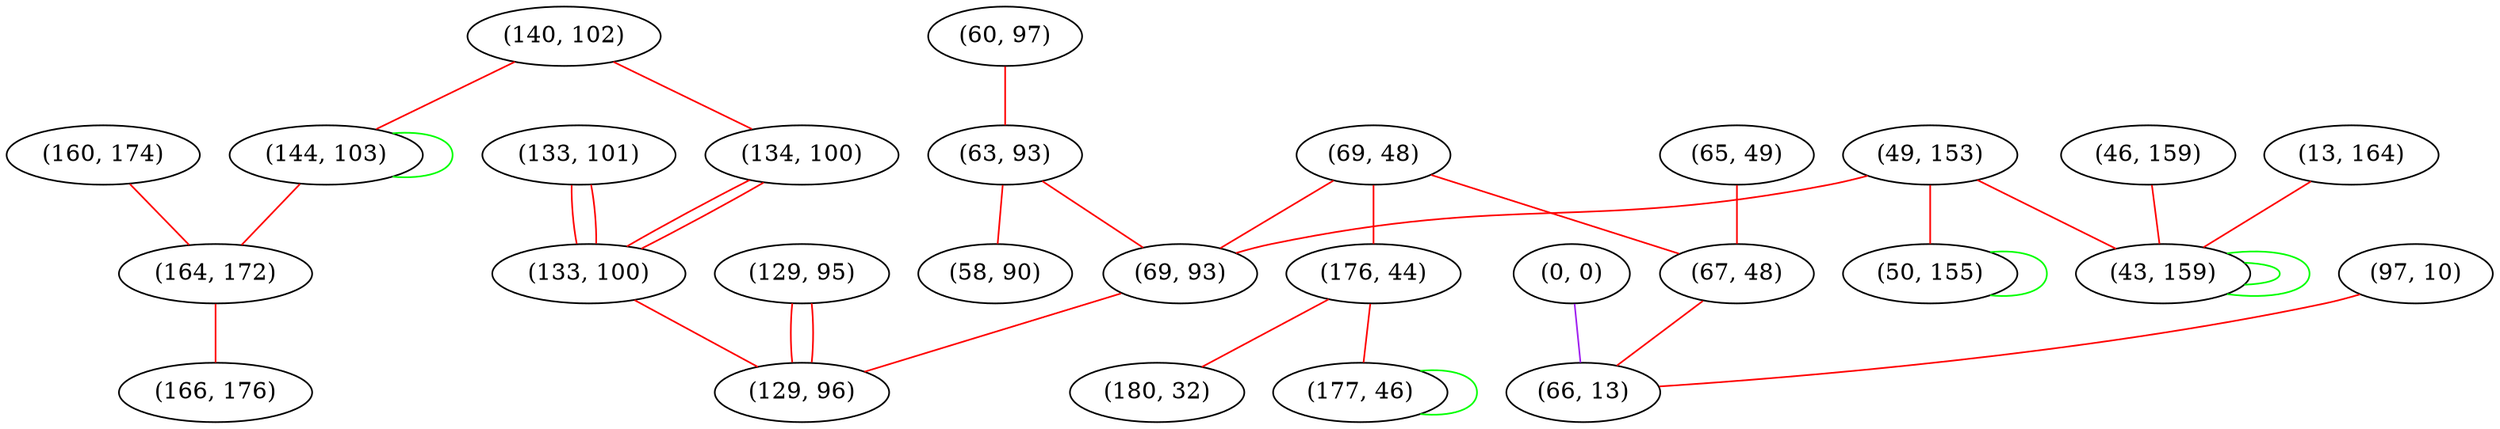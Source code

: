 graph "" {
"(69, 48)";
"(140, 102)";
"(60, 97)";
"(97, 10)";
"(176, 44)";
"(63, 93)";
"(58, 90)";
"(13, 164)";
"(65, 49)";
"(180, 32)";
"(49, 153)";
"(160, 174)";
"(129, 95)";
"(69, 93)";
"(144, 103)";
"(0, 0)";
"(46, 159)";
"(133, 101)";
"(43, 159)";
"(50, 155)";
"(164, 172)";
"(67, 48)";
"(134, 100)";
"(133, 100)";
"(166, 176)";
"(66, 13)";
"(129, 96)";
"(177, 46)";
"(69, 48)" -- "(67, 48)"  [color=red, key=0, weight=1];
"(69, 48)" -- "(69, 93)"  [color=red, key=0, weight=1];
"(69, 48)" -- "(176, 44)"  [color=red, key=0, weight=1];
"(140, 102)" -- "(134, 100)"  [color=red, key=0, weight=1];
"(140, 102)" -- "(144, 103)"  [color=red, key=0, weight=1];
"(60, 97)" -- "(63, 93)"  [color=red, key=0, weight=1];
"(97, 10)" -- "(66, 13)"  [color=red, key=0, weight=1];
"(176, 44)" -- "(177, 46)"  [color=red, key=0, weight=1];
"(176, 44)" -- "(180, 32)"  [color=red, key=0, weight=1];
"(63, 93)" -- "(69, 93)"  [color=red, key=0, weight=1];
"(63, 93)" -- "(58, 90)"  [color=red, key=0, weight=1];
"(13, 164)" -- "(43, 159)"  [color=red, key=0, weight=1];
"(65, 49)" -- "(67, 48)"  [color=red, key=0, weight=1];
"(49, 153)" -- "(43, 159)"  [color=red, key=0, weight=1];
"(49, 153)" -- "(50, 155)"  [color=red, key=0, weight=1];
"(49, 153)" -- "(69, 93)"  [color=red, key=0, weight=1];
"(160, 174)" -- "(164, 172)"  [color=red, key=0, weight=1];
"(129, 95)" -- "(129, 96)"  [color=red, key=0, weight=1];
"(129, 95)" -- "(129, 96)"  [color=red, key=1, weight=1];
"(69, 93)" -- "(129, 96)"  [color=red, key=0, weight=1];
"(144, 103)" -- "(164, 172)"  [color=red, key=0, weight=1];
"(144, 103)" -- "(144, 103)"  [color=green, key=0, weight=2];
"(0, 0)" -- "(66, 13)"  [color=purple, key=0, weight=4];
"(46, 159)" -- "(43, 159)"  [color=red, key=0, weight=1];
"(133, 101)" -- "(133, 100)"  [color=red, key=0, weight=1];
"(133, 101)" -- "(133, 100)"  [color=red, key=1, weight=1];
"(43, 159)" -- "(43, 159)"  [color=green, key=0, weight=2];
"(43, 159)" -- "(43, 159)"  [color=green, key=1, weight=2];
"(50, 155)" -- "(50, 155)"  [color=green, key=0, weight=2];
"(164, 172)" -- "(166, 176)"  [color=red, key=0, weight=1];
"(67, 48)" -- "(66, 13)"  [color=red, key=0, weight=1];
"(134, 100)" -- "(133, 100)"  [color=red, key=0, weight=1];
"(134, 100)" -- "(133, 100)"  [color=red, key=1, weight=1];
"(133, 100)" -- "(129, 96)"  [color=red, key=0, weight=1];
"(177, 46)" -- "(177, 46)"  [color=green, key=0, weight=2];
}
